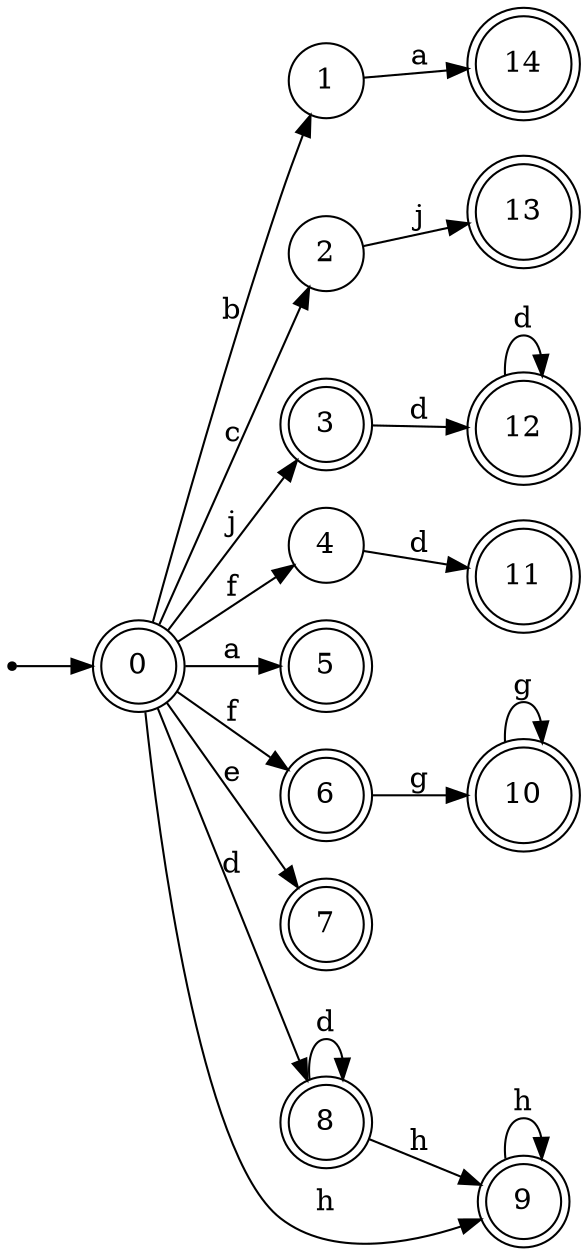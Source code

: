 digraph finite_state_machine {
rankdir=LR;
size="20,20";
node [shape = point]; "dummy0"
node [shape = doublecircle]; "0";"dummy0" -> "0";
node [shape = circle]; "1";
node [shape = circle]; "2";
node [shape = doublecircle]; "3";node [shape = circle]; "4";
node [shape = doublecircle]; "5";node [shape = doublecircle]; "6";node [shape = doublecircle]; "7";node [shape = doublecircle]; "8";node [shape = doublecircle]; "9";node [shape = doublecircle]; "10";node [shape = doublecircle]; "11";node [shape = doublecircle]; "12";node [shape = doublecircle]; "13";node [shape = doublecircle]; "14";"0" -> "1" [label = "b"];
 "0" -> "2" [label = "c"];
 "0" -> "3" [label = "j"];
 "0" -> "4" [label = "f"];
 "0" -> "6" [label = "f"];
 "0" -> "5" [label = "a"];
 "0" -> "7" [label = "e"];
 "0" -> "8" [label = "d"];
 "0" -> "9" [label = "h"];
 "9" -> "9" [label = "h"];
 "8" -> "8" [label = "d"];
 "8" -> "9" [label = "h"];
 "6" -> "10" [label = "g"];
 "10" -> "10" [label = "g"];
 "4" -> "11" [label = "d"];
 "3" -> "12" [label = "d"];
 "12" -> "12" [label = "d"];
 "2" -> "13" [label = "j"];
 "1" -> "14" [label = "a"];
 }
